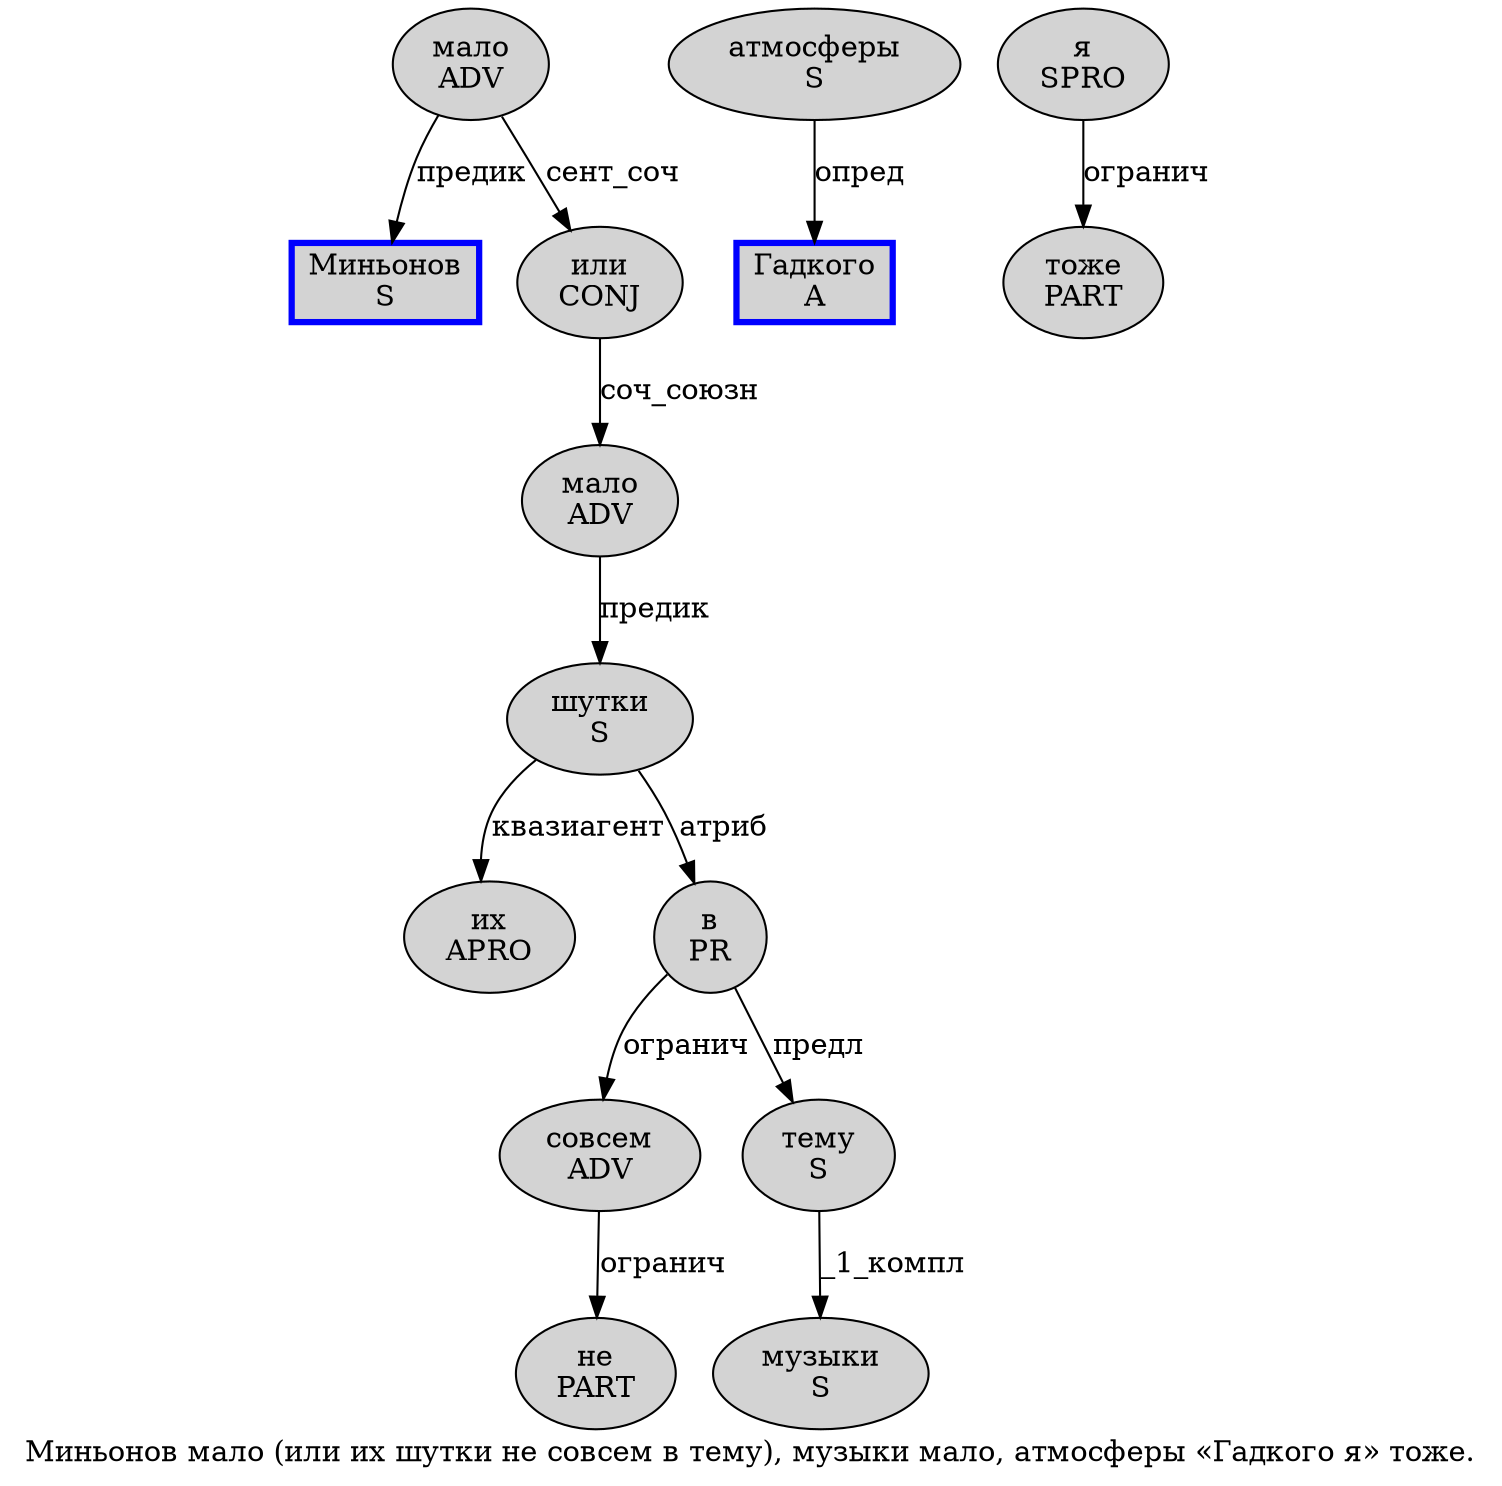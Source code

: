 digraph SENTENCE_2902 {
	graph [label="Миньонов мало (или их шутки не совсем в тему), музыки мало, атмосферы «Гадкого я» тоже."]
	node [style=filled]
		0 [label="Миньонов
S" color=blue fillcolor=lightgray penwidth=3 shape=box]
		1 [label="мало
ADV" color="" fillcolor=lightgray penwidth=1 shape=ellipse]
		3 [label="или
CONJ" color="" fillcolor=lightgray penwidth=1 shape=ellipse]
		4 [label="их
APRO" color="" fillcolor=lightgray penwidth=1 shape=ellipse]
		5 [label="шутки
S" color="" fillcolor=lightgray penwidth=1 shape=ellipse]
		6 [label="не
PART" color="" fillcolor=lightgray penwidth=1 shape=ellipse]
		7 [label="совсем
ADV" color="" fillcolor=lightgray penwidth=1 shape=ellipse]
		8 [label="в
PR" color="" fillcolor=lightgray penwidth=1 shape=ellipse]
		9 [label="тему
S" color="" fillcolor=lightgray penwidth=1 shape=ellipse]
		12 [label="музыки
S" color="" fillcolor=lightgray penwidth=1 shape=ellipse]
		13 [label="мало
ADV" color="" fillcolor=lightgray penwidth=1 shape=ellipse]
		15 [label="атмосферы
S" color="" fillcolor=lightgray penwidth=1 shape=ellipse]
		17 [label="Гадкого
A" color=blue fillcolor=lightgray penwidth=3 shape=box]
		18 [label="я
SPRO" color="" fillcolor=lightgray penwidth=1 shape=ellipse]
		20 [label="тоже
PART" color="" fillcolor=lightgray penwidth=1 shape=ellipse]
			1 -> 0 [label="предик"]
			1 -> 3 [label="сент_соч"]
			5 -> 4 [label="квазиагент"]
			5 -> 8 [label="атриб"]
			7 -> 6 [label="огранич"]
			8 -> 7 [label="огранич"]
			8 -> 9 [label="предл"]
			18 -> 20 [label="огранич"]
			3 -> 13 [label="соч_союзн"]
			13 -> 5 [label="предик"]
			9 -> 12 [label="_1_компл"]
			15 -> 17 [label="опред"]
}